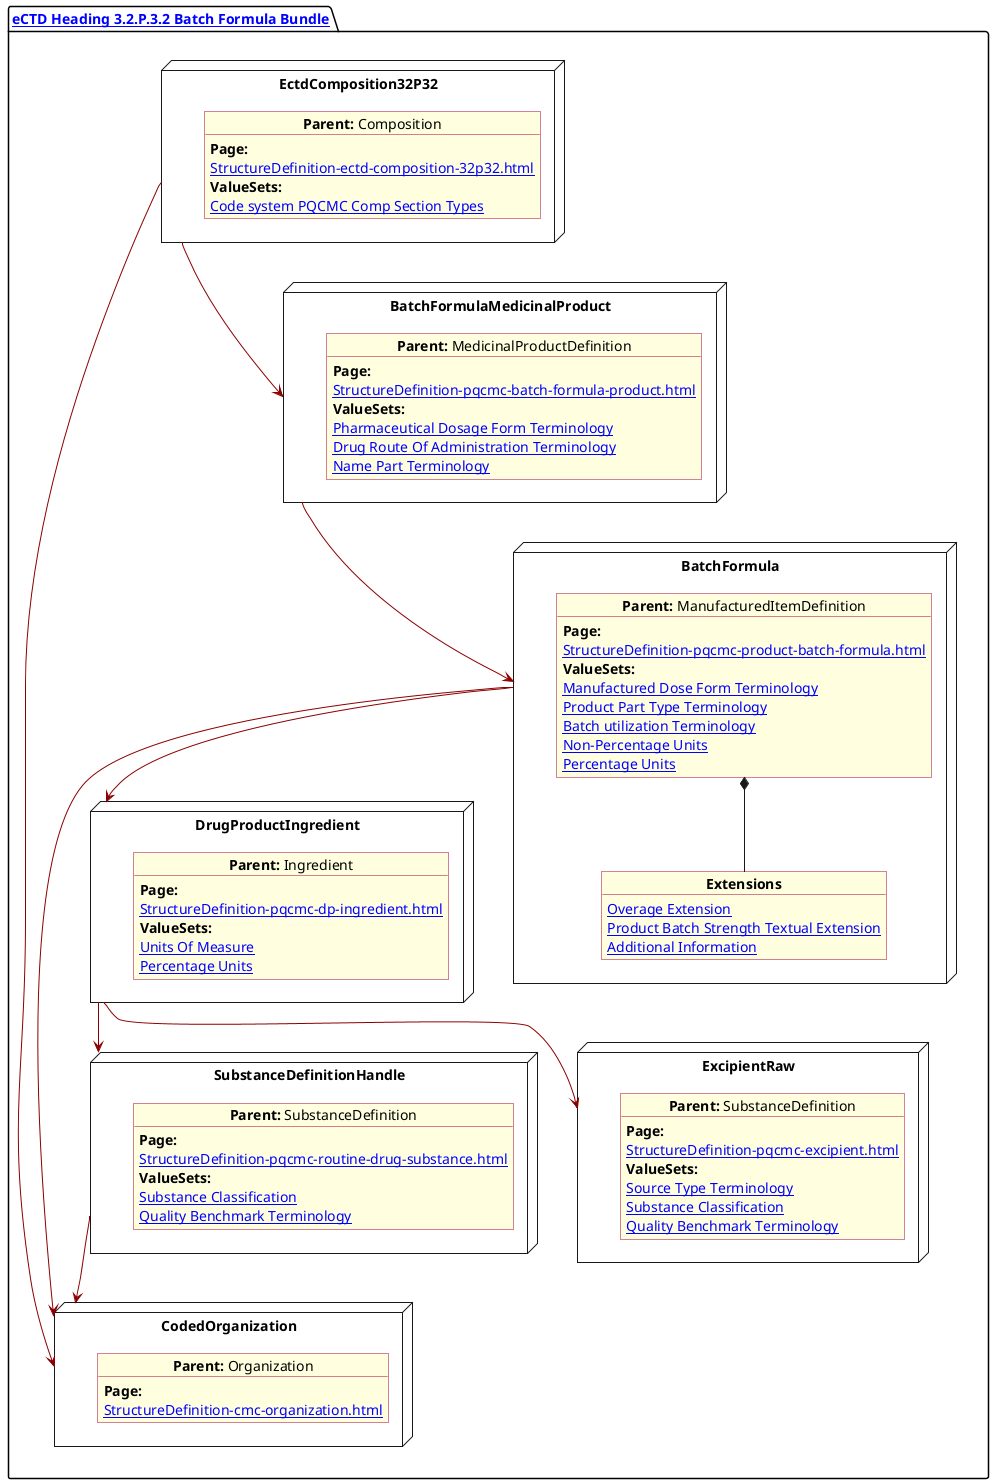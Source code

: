 @startuml BatchForm
allowmixing
'Mixed model of use case and object
skinparam svgDimensionStyle false
skinparam ObjectBackgroundColor LightYellow
skinparam ObjectBorderColor #A80036
skinparam activityDiamondBorderColor #A80036
skinparam activityDiamondBackgroundColor lawnGreen
skinparam ClassBorderThickness 4

package "[[StructureDefinition-cmc-ectd-document-32p32.html eCTD Heading 3.2.P.3.2 Batch Formula Bundle]]" as NODES {


  node "EctdComposition32P32" as N1 {

    object "**Parent:** Composition" as obj1 {
      **Page:**
      [[StructureDefinition-ectd-composition-32p32.html]]
      **ValueSets:**
      [[ValueSet-cmc-comp-section-types-vs.html Code system PQCMC Comp Section Types]]
    }

  }
  node "CodedOrganization" as NSO {

    object "**Parent:** Organization" as objAu {
      **Page:**
      [[StructureDefinition-cmc-organization.html]]
    }
  }

  node "DrugProductIngredient" as NNgred {

    object "**Parent:** Ingredient" as obj10 {
      **Page:**
      [[StructureDefinition-pqcmc-dp-ingredient.html]]
      **ValueSets:**
      [[ValueSet-pqcmc-units-of-measure.html Units Of Measure]]
      [[ValueSet-pqcmc-percentage-units.html Percentage Units]]
    }
  }

  node "SubstanceDefinitionHandle" as NNS {

    object "**Parent:** SubstanceDefinition" as obj4 {
      **Page:**
      [[StructureDefinition-pqcmc-routine-drug-substance.html]]
      **ValueSets:**
      [[ValueSet-substance-classification.html Substance Classification]]
      [[ValueSet-pqcmc-quality-benchmark-terminology.html Quality Benchmark Terminology]]
    }

  }

  node "ExcipientRaw" as N2all1 {

        object "**Parent:** SubstanceDefinition" as objall22 {
            **Page:**
            [[StructureDefinition-pqcmc-excipient.html]]
            **ValueSets:**
            [[ValueSet-pqcmc-source-type-terminology.html Source Type Terminology]]
            [[ValueSet-substance-classification.html Substance Classification]]
            [[ValueSet-pqcmc-quality-benchmark-terminology.html Quality Benchmark Terminology]]
        }
    }
  node "BatchFormulaMedicinalProduct" as NN2 {

    object "**Parent:** MedicinalProductDefinition" as obj32 {
      **Page:**
      [[StructureDefinition-pqcmc-batch-formula-product.html]]
      **ValueSets:**
      [[ValueSet-spl-pharmaceutical-dosage-form-terminology.html Pharmaceutical Dosage Form Terminology]]
      [[ValueSet-spl-drug-route-of-administration-terminology.html Drug Route Of Administration Terminology]]
      [[ValueSet-pqcmc-name-part-terminology.html Name Part Terminology]]
    }
  }

  node "BatchFormula" as NN {

    object "**Parent:** ManufacturedItemDefinition" as obj3 {
      **Page:**
      [[StructureDefinition-pqcmc-product-batch-formula.html]]
      **ValueSets:**
      [[ValueSet-pqcmc-manufactured-dose-form-terminology.html Manufactured Dose Form Terminology]]
      [[ValueSet-pqcmc-product-part-type.html Product Part Type Terminology]]
      [[ValueSet-pqcmc-batch-utilization-terminology.html Batch utilization Terminology]]
      [[ValueSet-pqcmc-non-percentage-units.html Non-Percentage Units]]
      [[ValueSet-pqcmc-percentage-units.html Percentage Units]]


    }

    object "**Extensions**" as objExs2 {
      [[StructureDefinition-pq-overage-extension.html Overage Extension]]
      [[StructureDefinition-pq-product-batch-strength-textual-extension.html Product Batch Strength Textual Extension]]
      [[StructureDefinition-pq-additional-info-extension.html Additional Information]]
    }

    obj3 *-- objExs2
  }
  N1 -[#darkred]--> NSO
  N1 -[#darkred]-> NN2
  NNS -[#darkred]-> NSO
  NN -[#darkred]-> NSO
  NN -[#darkred]-> NNgred
  NN2 -[#darkred]-> NN
  NNgred -[#darkred]-> NNS
  NNgred -[#darkred]-> N2all1
}
@enduml